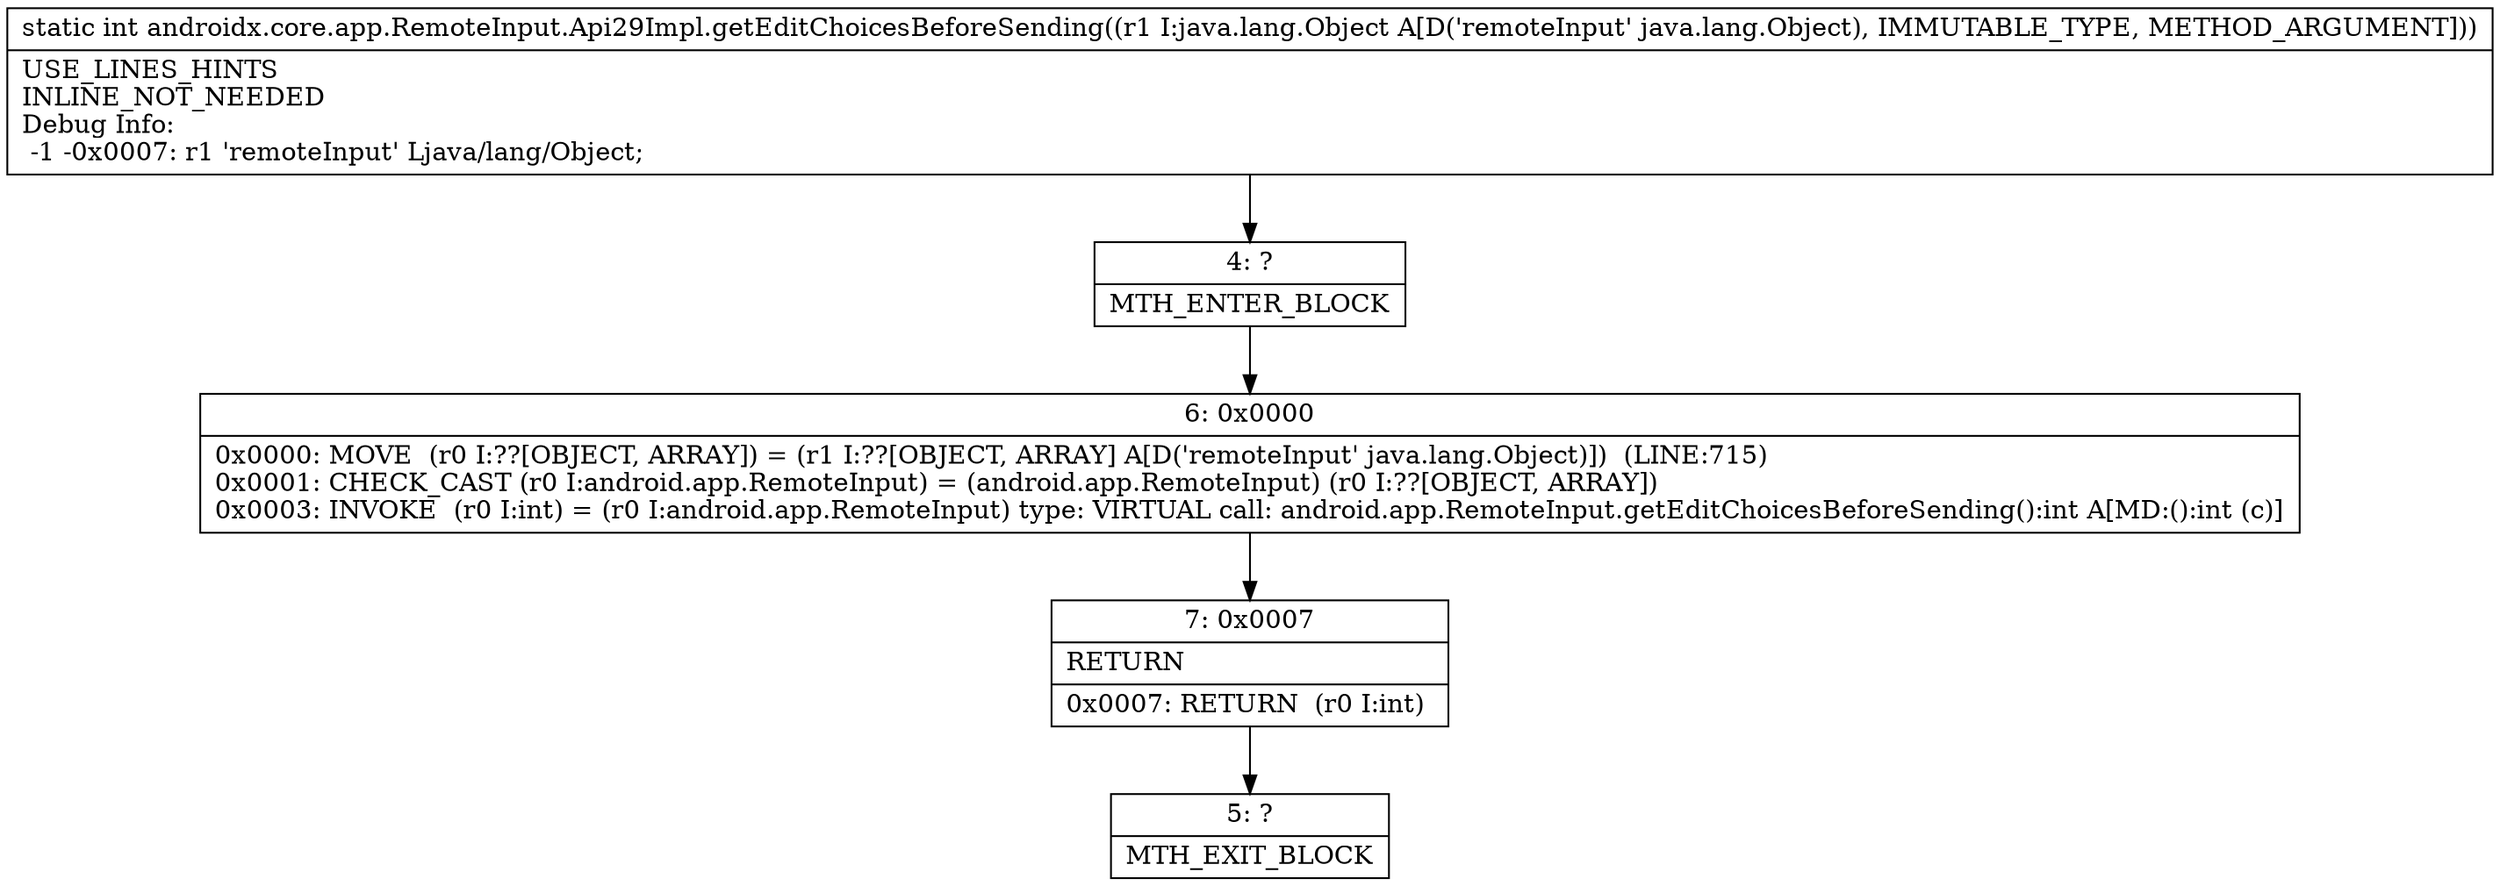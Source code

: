 digraph "CFG forandroidx.core.app.RemoteInput.Api29Impl.getEditChoicesBeforeSending(Ljava\/lang\/Object;)I" {
Node_4 [shape=record,label="{4\:\ ?|MTH_ENTER_BLOCK\l}"];
Node_6 [shape=record,label="{6\:\ 0x0000|0x0000: MOVE  (r0 I:??[OBJECT, ARRAY]) = (r1 I:??[OBJECT, ARRAY] A[D('remoteInput' java.lang.Object)])  (LINE:715)\l0x0001: CHECK_CAST (r0 I:android.app.RemoteInput) = (android.app.RemoteInput) (r0 I:??[OBJECT, ARRAY]) \l0x0003: INVOKE  (r0 I:int) = (r0 I:android.app.RemoteInput) type: VIRTUAL call: android.app.RemoteInput.getEditChoicesBeforeSending():int A[MD:():int (c)]\l}"];
Node_7 [shape=record,label="{7\:\ 0x0007|RETURN\l|0x0007: RETURN  (r0 I:int) \l}"];
Node_5 [shape=record,label="{5\:\ ?|MTH_EXIT_BLOCK\l}"];
MethodNode[shape=record,label="{static int androidx.core.app.RemoteInput.Api29Impl.getEditChoicesBeforeSending((r1 I:java.lang.Object A[D('remoteInput' java.lang.Object), IMMUTABLE_TYPE, METHOD_ARGUMENT]))  | USE_LINES_HINTS\lINLINE_NOT_NEEDED\lDebug Info:\l  \-1 \-0x0007: r1 'remoteInput' Ljava\/lang\/Object;\l}"];
MethodNode -> Node_4;Node_4 -> Node_6;
Node_6 -> Node_7;
Node_7 -> Node_5;
}


